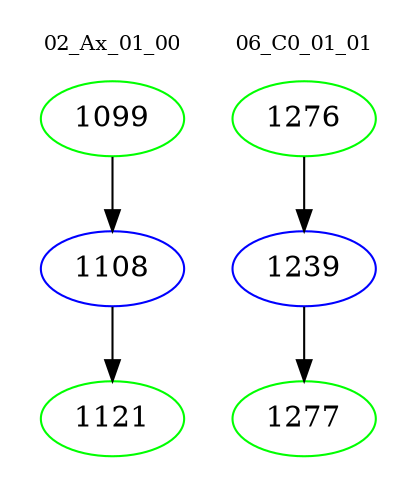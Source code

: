 digraph{
subgraph cluster_0 {
color = white
label = "02_Ax_01_00";
fontsize=10;
T0_1099 [label="1099", color="green"]
T0_1099 -> T0_1108 [color="black"]
T0_1108 [label="1108", color="blue"]
T0_1108 -> T0_1121 [color="black"]
T0_1121 [label="1121", color="green"]
}
subgraph cluster_1 {
color = white
label = "06_C0_01_01";
fontsize=10;
T1_1276 [label="1276", color="green"]
T1_1276 -> T1_1239 [color="black"]
T1_1239 [label="1239", color="blue"]
T1_1239 -> T1_1277 [color="black"]
T1_1277 [label="1277", color="green"]
}
}
